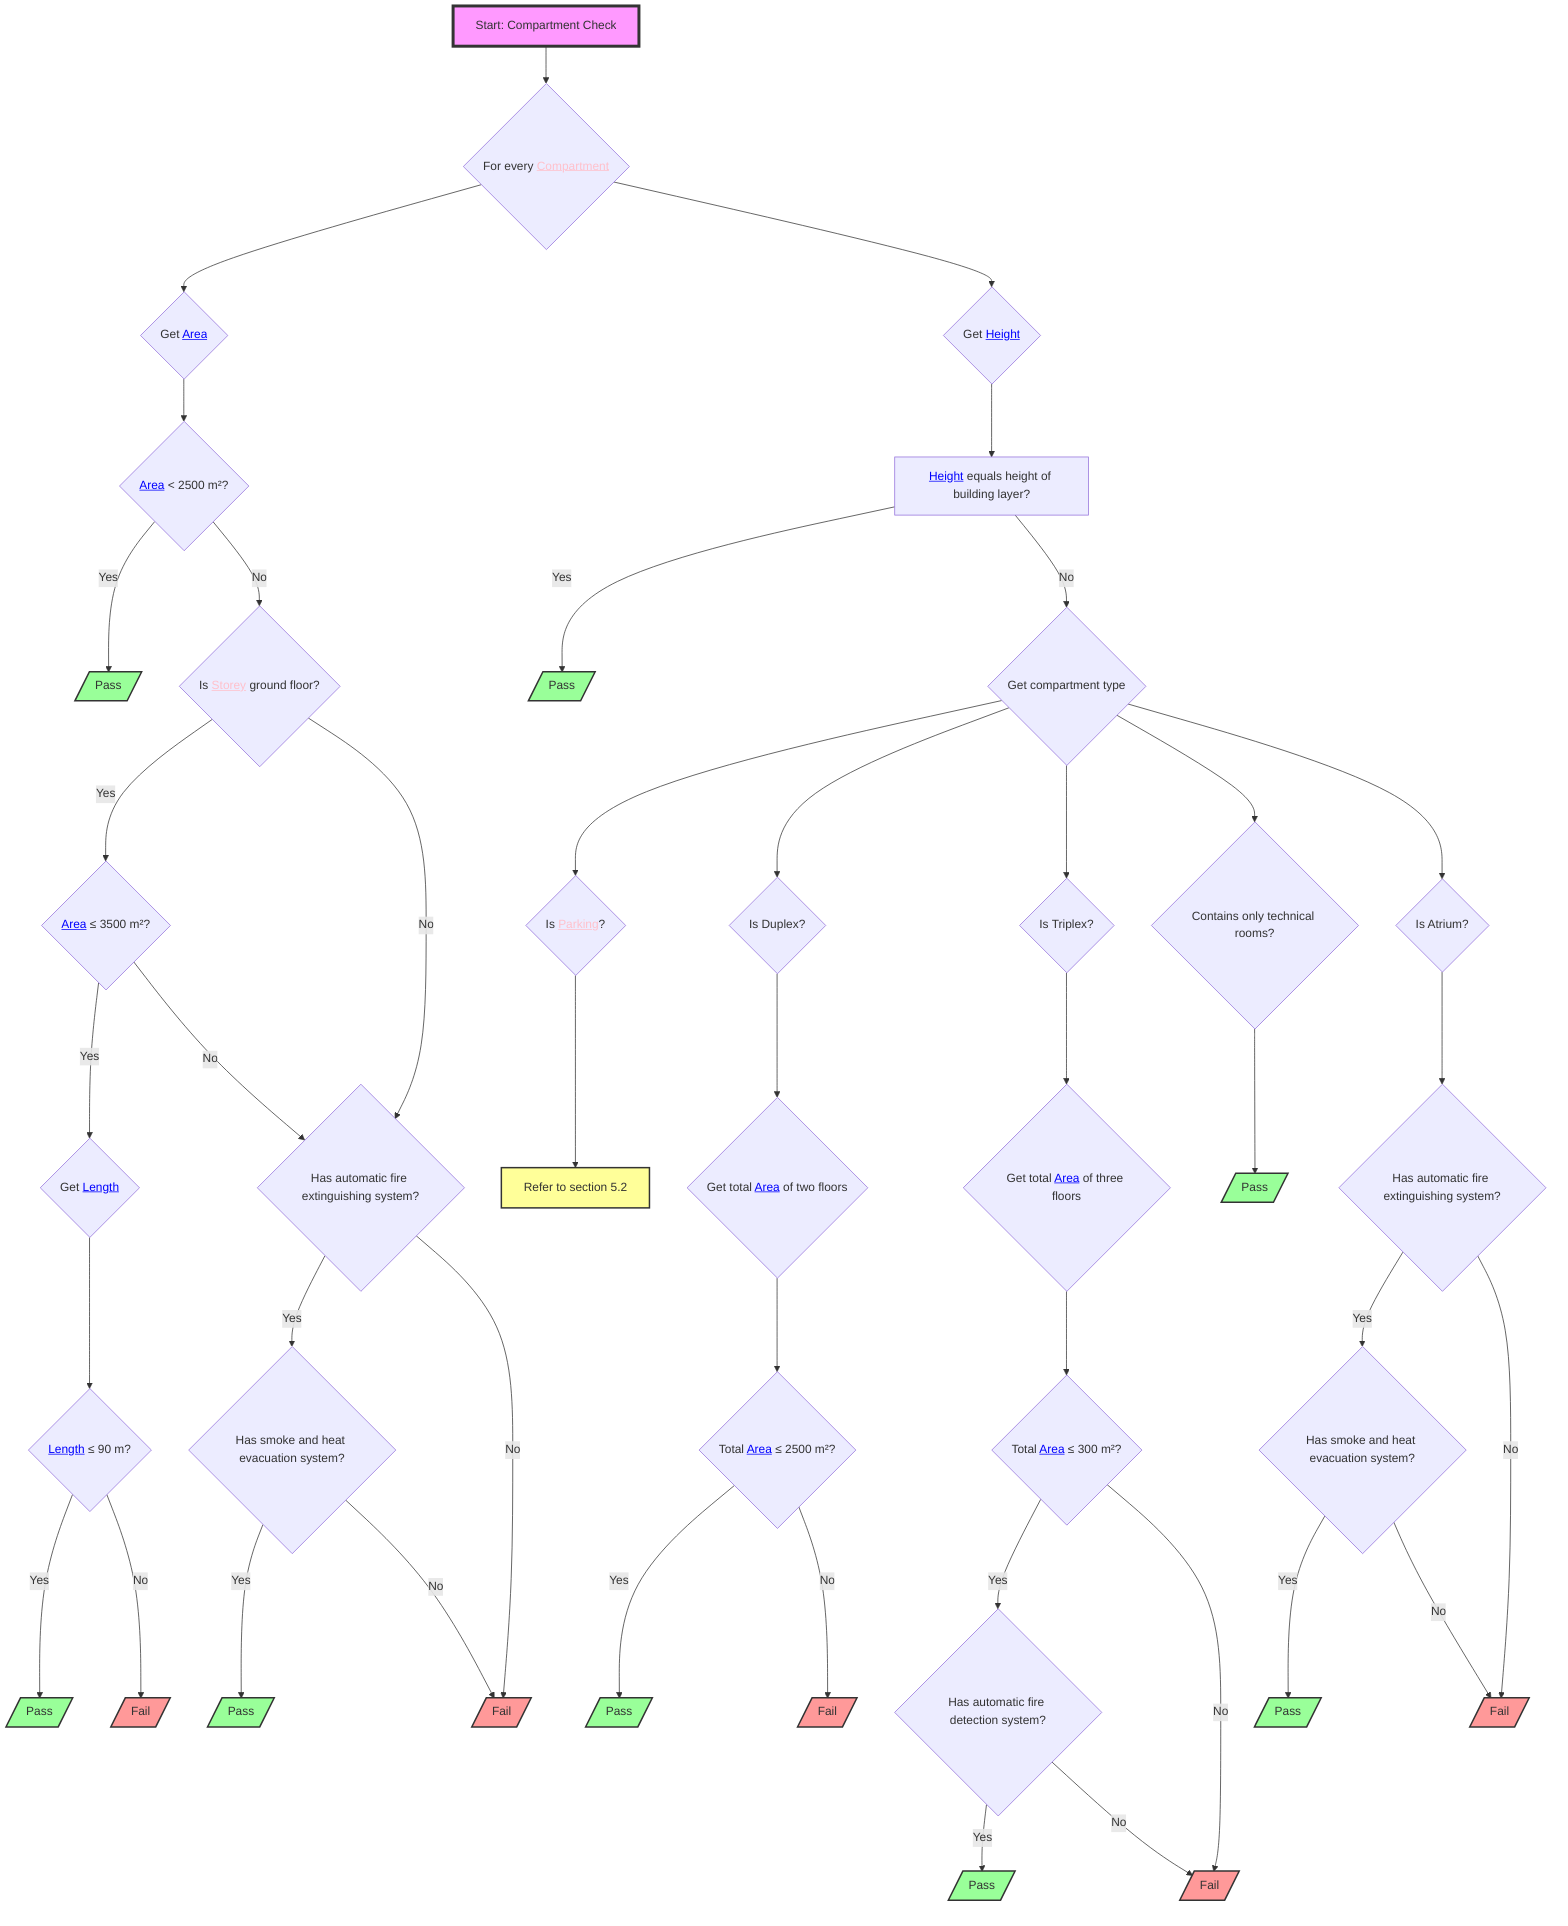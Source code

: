 flowchart TD
    S1["Start: Compartment Check"] --> B{"For every&nbsp;<a href="http://example.com/firebimbuilding#Compartment" style="color:pink;">Compartment</a>"}
    B --> C{"Get <a href="http://example.com/firebimbuilding#Area" style="color:blue;">Area</a>"} & HH{"Get <a href="http://example.com/firebimbuilding#Height" style="color:blue">Height</a>"}
    C --> D{"<a href="http://example.com/firebimbuilding#Area" style="color:blue;">Area</a> &lt; 2500 m²?"}
    D -- Yes --> E[/"Pass"/]
    D -- No --> F{"Is <a href="http://example.com/firebimbuilding#Storey" style="color:pink;">Storey</a> ground floor?"}
    F -- Yes --> G{"<a href="http://example.com/firebimbuilding#Area" style="color:blue;">Area</a> ≤ 3500 m²?"}
    G -- Yes --> H{"Get <a href="http://example.com/firebimbuilding#Length" style="color:blue;">Length</a>"}
    H --> I{"<a href="http://example.com/firebimbuilding#Length" style="color:blue;">Length</a> ≤ 90 m?"}
    I -- Yes --> J[/"Pass"/]
    I -- No --> K[/"Fail"/]
    HH --> HI["<a href="http://example.com/firebimbuilding#Height" style="color:blue">Height</a> equals height of building layer?"]
    HI -- Yes --> HJ[/"Pass"/]
    HI -- No --> HK{"Get compartment type"}
    HK --> P & S & Y & AF & AI
    G -- No --> L{"Has automatic fire extinguishing system?"}
    L -- Yes --> M{"Has smoke and heat evacuation system?"}
    M -- Yes --> N[/"Pass"/]
    M -- No --> O[/"Fail"/]
    L -- No --> O
    F -- No --> L
    P{"Is <a href="http://example.com/firebimbuilding#Parking" style="color:pink">Parking</a>?"} --> Q["Refer to section 5.2"]
    S{"Is Duplex?"} --> T{"Get total <a href="http://example.com/firebimbuilding#Area" style="color:blue;">Area</a> of two floors"}
    T --> U{"Total <a href="http://example.com/firebimbuilding#Area" style="color:blue;">Area</a> ≤ 2500 m²?"}
    U -- Yes --> V[/"Pass"/]
    U -- No --> W[/"Fail"/]
    Y{"Is Triplex?"} --> Z{"Get total <a href="http://example.com/firebimbuilding#Area" style="color:blue;">Area</a> of three floors"}
    Z --> AA{"Total <a href="http://example.com/firebimbuilding#Area" style="color:blue;">Area</a> ≤ 300 m²?"}
    AA -- Yes --> AB{"Has automatic fire detection system?"}
    AB -- Yes --> AC[/"Pass"/]
    AB -- No --> AD[/"Fail"/]
    AA -- No --> AD
    AF{"Contains only technical rooms?"} --> AG[/"Pass"/]
    AI{"Is Atrium?"} --> AJ{"Has automatic fire extinguishing system?"}
    AJ -- Yes --> AK{"Has smoke and heat evacuation system?"}
    AK -- Yes --> AL[/"Pass"/]
    AK -- No --> AM[/"Fail"/]
    AJ -- No --> AM

    %% Styles
    classDef startClass fill:#f9f,stroke:#333,stroke-width:4px;
    classDef passClass fill:#9f9,stroke:#333,stroke-width:2px;
    classDef failClass fill:#f99,stroke:#333,stroke-width:2px;
    classDef redirectClass fill:#ff9,stroke:#333,stroke-width:2px;
    classDef noteClass fill:#ffd,stroke:#333,stroke-width:1px,stroke-dasharray: 5 5;

        %% Applying styles
    class S1 startClass;
    class E,J,HJ,N,V,AC,AL,AG passClass;
    class K,O,W,AD,AM failClass;
    class Q redirectClass;